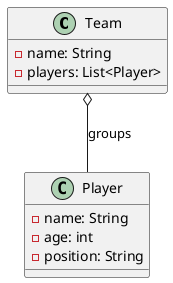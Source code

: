 @startuml

class Team {
	- name: String
	- players: List<Player>
}

class Player {
	- name: String
	- age: int 
	- position: String
}

Team o-- Player : groups 

@enduml